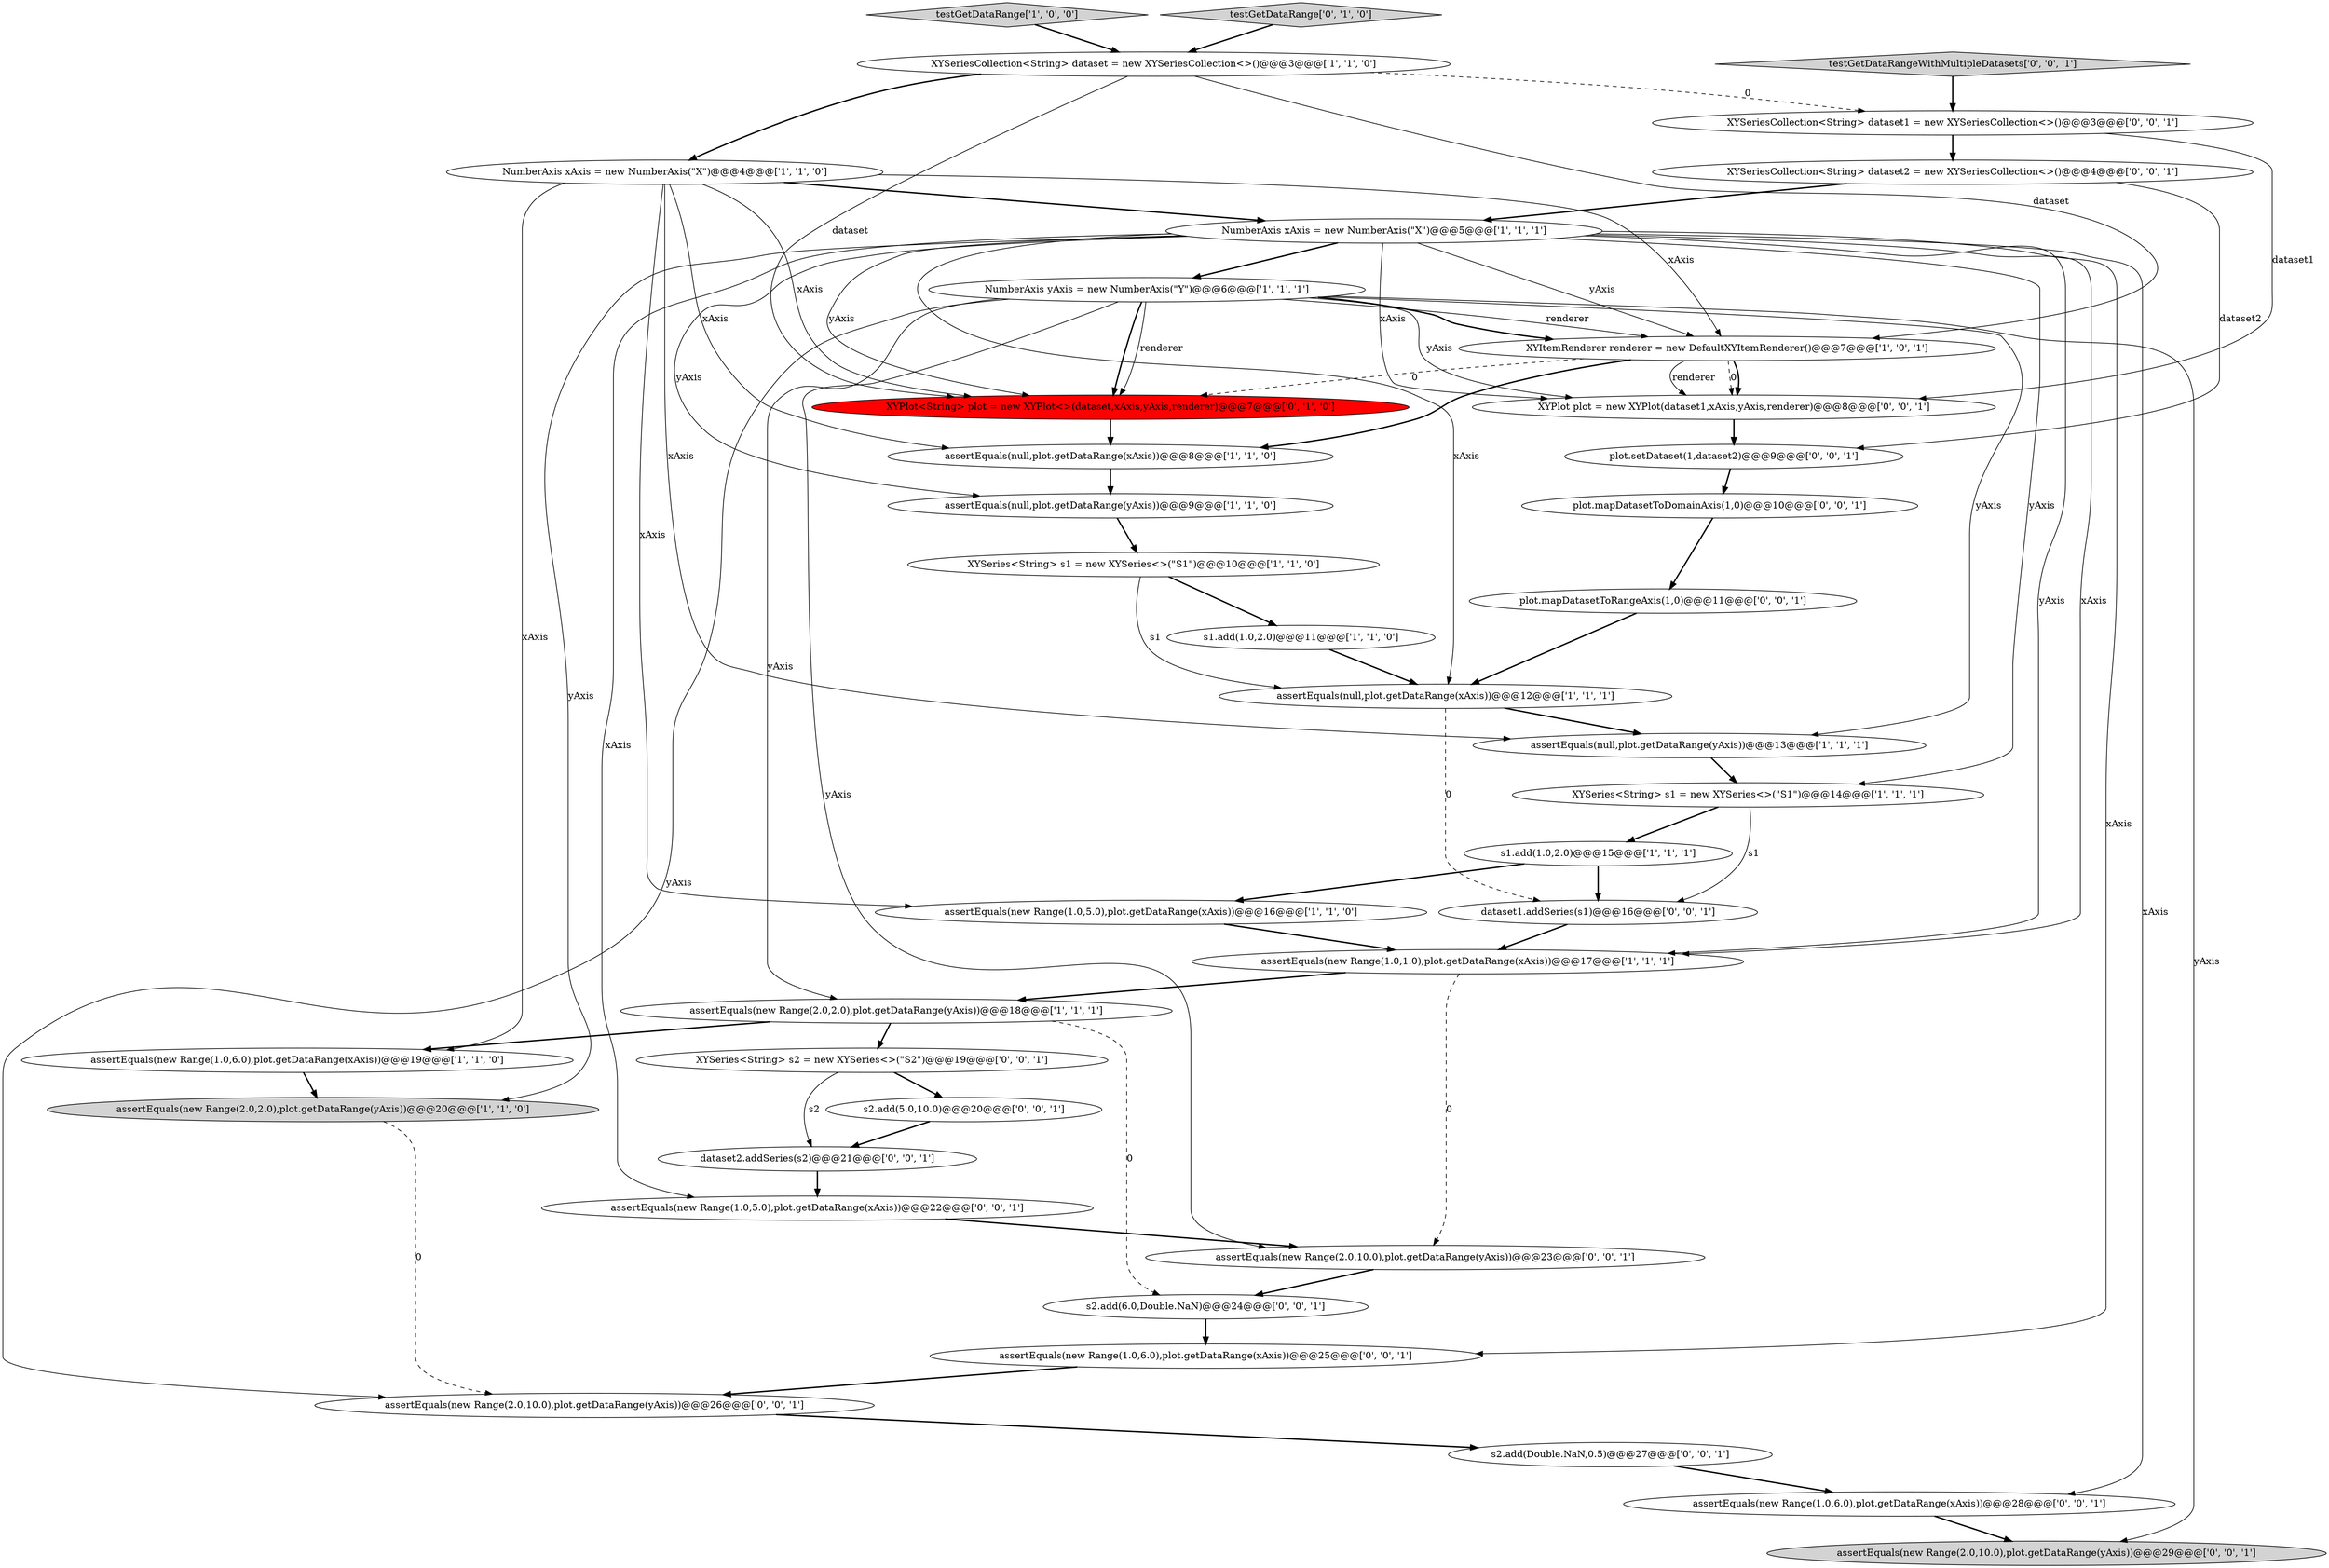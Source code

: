 digraph {
34 [style = filled, label = "assertEquals(new Range(1.0,6.0),plot.getDataRange(xAxis))@@@28@@@['0', '0', '1']", fillcolor = white, shape = ellipse image = "AAA0AAABBB3BBB"];
32 [style = filled, label = "assertEquals(new Range(1.0,5.0),plot.getDataRange(xAxis))@@@22@@@['0', '0', '1']", fillcolor = white, shape = ellipse image = "AAA0AAABBB3BBB"];
15 [style = filled, label = "s1.add(1.0,2.0)@@@11@@@['1', '1', '0']", fillcolor = white, shape = ellipse image = "AAA0AAABBB1BBB"];
30 [style = filled, label = "assertEquals(new Range(1.0,6.0),plot.getDataRange(xAxis))@@@25@@@['0', '0', '1']", fillcolor = white, shape = ellipse image = "AAA0AAABBB3BBB"];
13 [style = filled, label = "assertEquals(null,plot.getDataRange(xAxis))@@@8@@@['1', '1', '0']", fillcolor = white, shape = ellipse image = "AAA0AAABBB1BBB"];
36 [style = filled, label = "s2.add(5.0,10.0)@@@20@@@['0', '0', '1']", fillcolor = white, shape = ellipse image = "AAA0AAABBB3BBB"];
22 [style = filled, label = "assertEquals(new Range(2.0,10.0),plot.getDataRange(yAxis))@@@23@@@['0', '0', '1']", fillcolor = white, shape = ellipse image = "AAA0AAABBB3BBB"];
33 [style = filled, label = "dataset2.addSeries(s2)@@@21@@@['0', '0', '1']", fillcolor = white, shape = ellipse image = "AAA0AAABBB3BBB"];
21 [style = filled, label = "s2.add(6.0,Double.NaN)@@@24@@@['0', '0', '1']", fillcolor = white, shape = ellipse image = "AAA0AAABBB3BBB"];
6 [style = filled, label = "XYSeries<String> s1 = new XYSeries<>(\"S1\")@@@14@@@['1', '1', '1']", fillcolor = white, shape = ellipse image = "AAA0AAABBB1BBB"];
26 [style = filled, label = "plot.setDataset(1,dataset2)@@@9@@@['0', '0', '1']", fillcolor = white, shape = ellipse image = "AAA0AAABBB3BBB"];
9 [style = filled, label = "assertEquals(null,plot.getDataRange(yAxis))@@@13@@@['1', '1', '1']", fillcolor = white, shape = ellipse image = "AAA0AAABBB1BBB"];
14 [style = filled, label = "testGetDataRange['1', '0', '0']", fillcolor = lightgray, shape = diamond image = "AAA0AAABBB1BBB"];
17 [style = filled, label = "assertEquals(new Range(2.0,2.0),plot.getDataRange(yAxis))@@@18@@@['1', '1', '1']", fillcolor = white, shape = ellipse image = "AAA0AAABBB1BBB"];
35 [style = filled, label = "XYPlot plot = new XYPlot(dataset1,xAxis,yAxis,renderer)@@@8@@@['0', '0', '1']", fillcolor = white, shape = ellipse image = "AAA0AAABBB3BBB"];
31 [style = filled, label = "assertEquals(new Range(2.0,10.0),plot.getDataRange(yAxis))@@@26@@@['0', '0', '1']", fillcolor = white, shape = ellipse image = "AAA0AAABBB3BBB"];
19 [style = filled, label = "XYPlot<String> plot = new XYPlot<>(dataset,xAxis,yAxis,renderer)@@@7@@@['0', '1', '0']", fillcolor = red, shape = ellipse image = "AAA1AAABBB2BBB"];
4 [style = filled, label = "XYItemRenderer renderer = new DefaultXYItemRenderer()@@@7@@@['1', '0', '1']", fillcolor = white, shape = ellipse image = "AAA0AAABBB1BBB"];
27 [style = filled, label = "plot.mapDatasetToRangeAxis(1,0)@@@11@@@['0', '0', '1']", fillcolor = white, shape = ellipse image = "AAA0AAABBB3BBB"];
0 [style = filled, label = "assertEquals(new Range(2.0,2.0),plot.getDataRange(yAxis))@@@20@@@['1', '1', '0']", fillcolor = lightgray, shape = ellipse image = "AAA0AAABBB1BBB"];
20 [style = filled, label = "testGetDataRange['0', '1', '0']", fillcolor = lightgray, shape = diamond image = "AAA0AAABBB2BBB"];
2 [style = filled, label = "XYSeries<String> s1 = new XYSeries<>(\"S1\")@@@10@@@['1', '1', '0']", fillcolor = white, shape = ellipse image = "AAA0AAABBB1BBB"];
1 [style = filled, label = "XYSeriesCollection<String> dataset = new XYSeriesCollection<>()@@@3@@@['1', '1', '0']", fillcolor = white, shape = ellipse image = "AAA0AAABBB1BBB"];
38 [style = filled, label = "s2.add(Double.NaN,0.5)@@@27@@@['0', '0', '1']", fillcolor = white, shape = ellipse image = "AAA0AAABBB3BBB"];
11 [style = filled, label = "assertEquals(new Range(1.0,5.0),plot.getDataRange(xAxis))@@@16@@@['1', '1', '0']", fillcolor = white, shape = ellipse image = "AAA0AAABBB1BBB"];
12 [style = filled, label = "NumberAxis xAxis = new NumberAxis(\"X\")@@@5@@@['1', '1', '1']", fillcolor = white, shape = ellipse image = "AAA0AAABBB1BBB"];
23 [style = filled, label = "plot.mapDatasetToDomainAxis(1,0)@@@10@@@['0', '0', '1']", fillcolor = white, shape = ellipse image = "AAA0AAABBB3BBB"];
10 [style = filled, label = "assertEquals(new Range(1.0,6.0),plot.getDataRange(xAxis))@@@19@@@['1', '1', '0']", fillcolor = white, shape = ellipse image = "AAA0AAABBB1BBB"];
8 [style = filled, label = "NumberAxis yAxis = new NumberAxis(\"Y\")@@@6@@@['1', '1', '1']", fillcolor = white, shape = ellipse image = "AAA0AAABBB1BBB"];
24 [style = filled, label = "testGetDataRangeWithMultipleDatasets['0', '0', '1']", fillcolor = lightgray, shape = diamond image = "AAA0AAABBB3BBB"];
28 [style = filled, label = "assertEquals(new Range(2.0,10.0),plot.getDataRange(yAxis))@@@29@@@['0', '0', '1']", fillcolor = lightgray, shape = ellipse image = "AAA0AAABBB3BBB"];
7 [style = filled, label = "assertEquals(null,plot.getDataRange(yAxis))@@@9@@@['1', '1', '0']", fillcolor = white, shape = ellipse image = "AAA0AAABBB1BBB"];
5 [style = filled, label = "NumberAxis xAxis = new NumberAxis(\"X\")@@@4@@@['1', '1', '0']", fillcolor = white, shape = ellipse image = "AAA0AAABBB1BBB"];
39 [style = filled, label = "XYSeriesCollection<String> dataset2 = new XYSeriesCollection<>()@@@4@@@['0', '0', '1']", fillcolor = white, shape = ellipse image = "AAA0AAABBB3BBB"];
29 [style = filled, label = "dataset1.addSeries(s1)@@@16@@@['0', '0', '1']", fillcolor = white, shape = ellipse image = "AAA0AAABBB3BBB"];
16 [style = filled, label = "s1.add(1.0,2.0)@@@15@@@['1', '1', '1']", fillcolor = white, shape = ellipse image = "AAA0AAABBB1BBB"];
25 [style = filled, label = "XYSeries<String> s2 = new XYSeries<>(\"S2\")@@@19@@@['0', '0', '1']", fillcolor = white, shape = ellipse image = "AAA0AAABBB3BBB"];
18 [style = filled, label = "assertEquals(null,plot.getDataRange(xAxis))@@@12@@@['1', '1', '1']", fillcolor = white, shape = ellipse image = "AAA0AAABBB1BBB"];
3 [style = filled, label = "assertEquals(new Range(1.0,1.0),plot.getDataRange(xAxis))@@@17@@@['1', '1', '1']", fillcolor = white, shape = ellipse image = "AAA0AAABBB1BBB"];
37 [style = filled, label = "XYSeriesCollection<String> dataset1 = new XYSeriesCollection<>()@@@3@@@['0', '0', '1']", fillcolor = white, shape = ellipse image = "AAA0AAABBB3BBB"];
1->5 [style = bold, label=""];
17->10 [style = bold, label=""];
17->25 [style = bold, label=""];
27->18 [style = bold, label=""];
8->35 [style = solid, label="yAxis"];
4->35 [style = bold, label=""];
32->22 [style = bold, label=""];
12->6 [style = solid, label="yAxis"];
8->17 [style = solid, label="yAxis"];
1->37 [style = dashed, label="0"];
16->11 [style = bold, label=""];
12->0 [style = solid, label="yAxis"];
12->30 [style = solid, label="xAxis"];
5->11 [style = solid, label="xAxis"];
23->27 [style = bold, label=""];
12->3 [style = solid, label="yAxis"];
5->13 [style = solid, label="xAxis"];
6->29 [style = solid, label="s1"];
5->19 [style = solid, label="xAxis"];
8->19 [style = bold, label=""];
25->36 [style = bold, label=""];
12->32 [style = solid, label="xAxis"];
8->28 [style = solid, label="yAxis"];
16->29 [style = bold, label=""];
4->13 [style = bold, label=""];
29->3 [style = bold, label=""];
12->34 [style = solid, label="xAxis"];
22->21 [style = bold, label=""];
31->38 [style = bold, label=""];
3->22 [style = dashed, label="0"];
12->3 [style = solid, label="xAxis"];
20->1 [style = bold, label=""];
21->30 [style = bold, label=""];
2->18 [style = solid, label="s1"];
8->31 [style = solid, label="yAxis"];
25->33 [style = solid, label="s2"];
36->33 [style = bold, label=""];
17->21 [style = dashed, label="0"];
15->18 [style = bold, label=""];
0->31 [style = dashed, label="0"];
14->1 [style = bold, label=""];
8->9 [style = solid, label="yAxis"];
9->6 [style = bold, label=""];
34->28 [style = bold, label=""];
12->18 [style = solid, label="xAxis"];
5->9 [style = solid, label="xAxis"];
1->19 [style = solid, label="dataset"];
19->13 [style = bold, label=""];
5->12 [style = bold, label=""];
11->3 [style = bold, label=""];
8->19 [style = solid, label="renderer"];
6->16 [style = bold, label=""];
12->8 [style = bold, label=""];
13->7 [style = bold, label=""];
7->2 [style = bold, label=""];
30->31 [style = bold, label=""];
26->23 [style = bold, label=""];
10->0 [style = bold, label=""];
2->15 [style = bold, label=""];
24->37 [style = bold, label=""];
12->7 [style = solid, label="yAxis"];
18->9 [style = bold, label=""];
39->12 [style = bold, label=""];
38->34 [style = bold, label=""];
5->4 [style = solid, label="xAxis"];
39->26 [style = solid, label="dataset2"];
8->22 [style = solid, label="yAxis"];
3->17 [style = bold, label=""];
33->32 [style = bold, label=""];
1->4 [style = solid, label="dataset"];
5->10 [style = solid, label="xAxis"];
4->35 [style = solid, label="renderer"];
8->4 [style = solid, label="renderer"];
4->19 [style = dashed, label="0"];
12->19 [style = solid, label="yAxis"];
8->4 [style = bold, label=""];
37->35 [style = solid, label="dataset1"];
12->35 [style = solid, label="xAxis"];
35->26 [style = bold, label=""];
37->39 [style = bold, label=""];
4->35 [style = dashed, label="0"];
18->29 [style = dashed, label="0"];
12->4 [style = solid, label="yAxis"];
}
